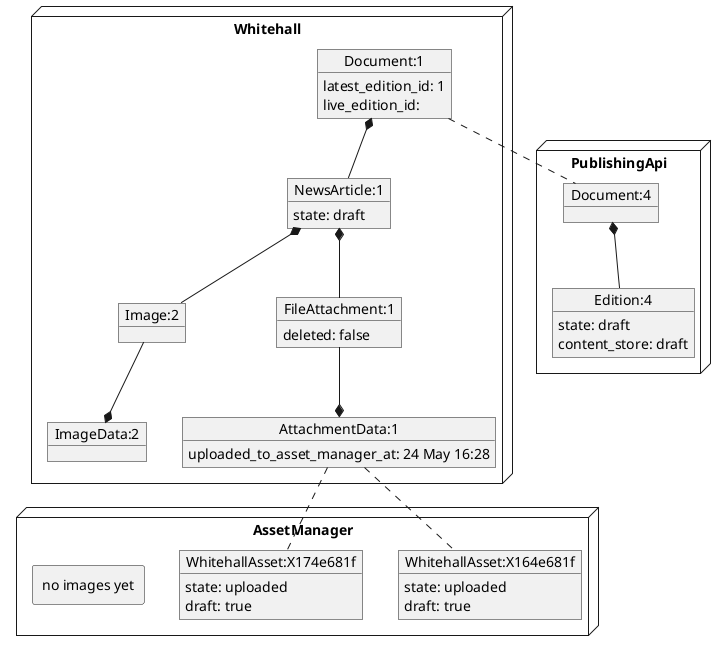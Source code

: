 @startuml
node Whitehall {
object "Document:1" as Document_1 {
  latest_edition_id: 1
  live_edition_id:
}
together {
object "NewsArticle:1" as NewsArticle_1 {
  state: draft
}
Document_1 *-- NewsArticle_1
object "FileAttachment:1" as FileAttachment_1 {
  deleted: false
}
NewsArticle_1 *-- FileAttachment_1
object "Image:2" as Image_2 {
}
NewsArticle_1 *-- Image_2
}
object "AttachmentData:1" as AttachmentData_1 {
  uploaded_to_asset_manager_at: 24 May 16:28
}
AttachmentData_1 *-u- FileAttachment_1
object "ImageData:2" as ImageData_2 {
}
ImageData_2 *-u- Image_2
}
node PublishingApi {
object "Document:4" as pubapi_Document_4 {
}
object "Edition:4" as pubapi_Edition_4 {
  state: draft
  content_store: draft
}
pubapi_Document_4 *-- pubapi_Edition_4
}
node AssetManager {
object "WhitehallAsset:X164e681f" as am_WhitehallAsset_X164e681f {
  state: uploaded
  draft: true
}
object "WhitehallAsset:X174e681f" as am_WhitehallAsset_X174e681f {
  state: uploaded
  draft: true
}
rectangle "no images yet" {
}
}
Document_1 .. pubapi_Document_4
AttachmentData_1 .. am_WhitehallAsset_X164e681f
AttachmentData_1 .. am_WhitehallAsset_X174e681f
@enduml